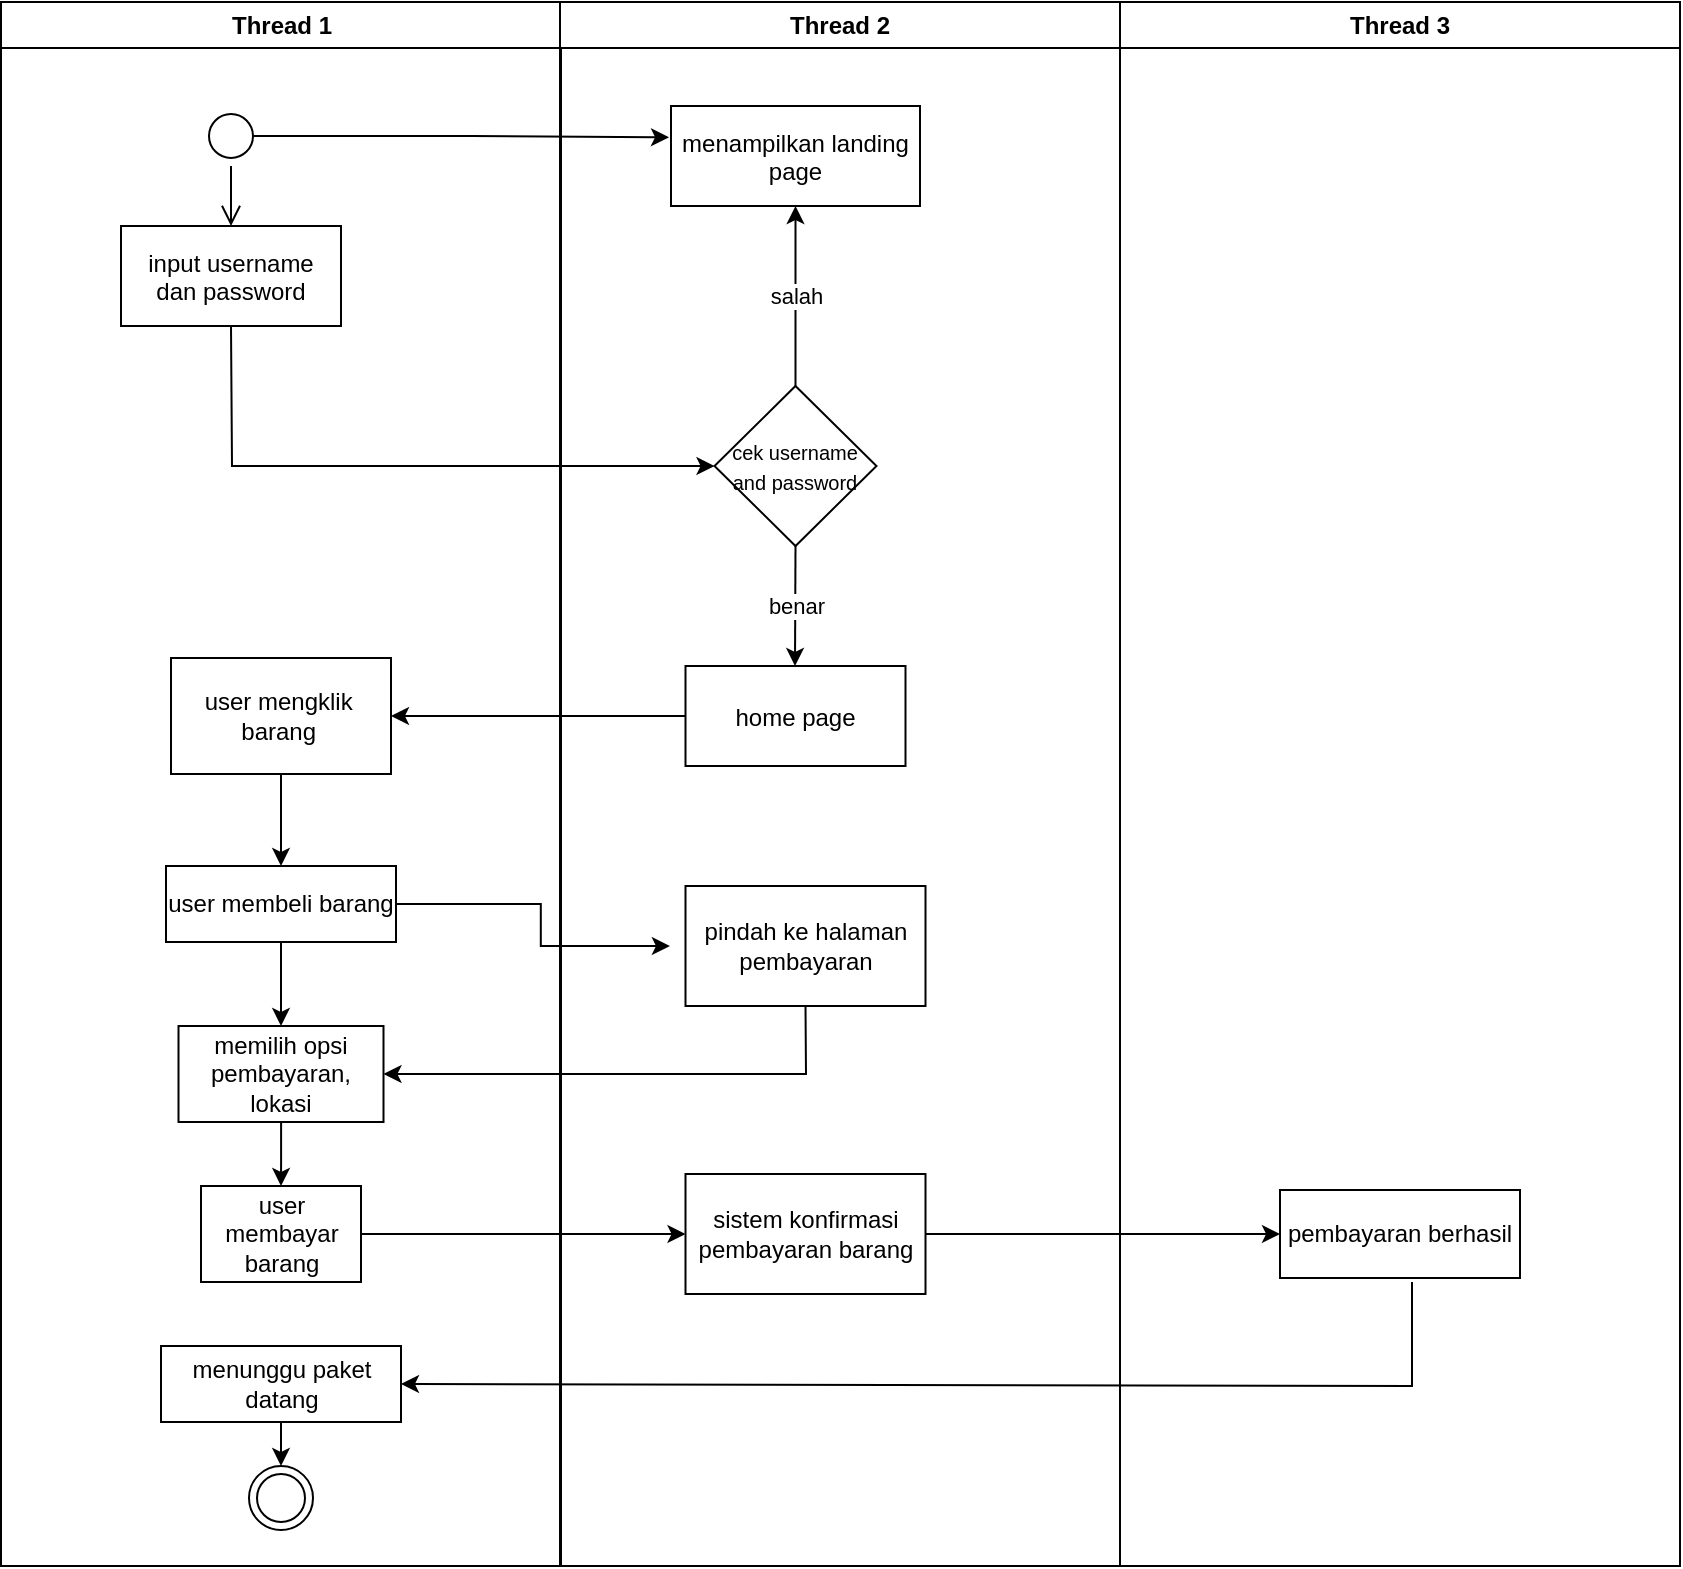 <mxfile version="24.7.7">
  <diagram name="Page-1" id="e7e014a7-5840-1c2e-5031-d8a46d1fe8dd">
    <mxGraphModel dx="1591" dy="857" grid="1" gridSize="10" guides="1" tooltips="1" connect="1" arrows="1" fold="1" page="1" pageScale="1" pageWidth="1169" pageHeight="826" background="none" math="0" shadow="0">
      <root>
        <mxCell id="0" />
        <mxCell id="1" parent="0" />
        <mxCell id="2" value="Thread 1" style="swimlane;whiteSpace=wrap" parent="1" vertex="1">
          <mxGeometry x="164.5" y="128" width="280" height="782" as="geometry" />
        </mxCell>
        <mxCell id="5" value="" style="ellipse;shape=startState;" parent="2" vertex="1">
          <mxGeometry x="100" y="52" width="30" height="30" as="geometry" />
        </mxCell>
        <mxCell id="6" value="" style="edgeStyle=elbowEdgeStyle;elbow=horizontal;verticalAlign=bottom;endArrow=open;endSize=8;endFill=1;rounded=0" parent="2" source="5" target="7" edge="1">
          <mxGeometry x="100" y="40" as="geometry">
            <mxPoint x="115" y="110" as="targetPoint" />
          </mxGeometry>
        </mxCell>
        <mxCell id="7" value="input username&#xa;dan password" style="" parent="2" vertex="1">
          <mxGeometry x="60" y="112" width="110" height="50" as="geometry" />
        </mxCell>
        <mxCell id="t7t6zWDUxTfeYxyZlF2c-57" value="user mengklik&amp;nbsp;&lt;div&gt;barang&amp;nbsp;&lt;/div&gt;" style="rounded=0;whiteSpace=wrap;html=1;" parent="2" vertex="1">
          <mxGeometry x="85" y="328" width="110" height="58" as="geometry" />
        </mxCell>
        <mxCell id="t7t6zWDUxTfeYxyZlF2c-69" style="edgeStyle=orthogonalEdgeStyle;rounded=0;orthogonalLoop=1;jettySize=auto;html=1;entryX=0.5;entryY=0;entryDx=0;entryDy=0;" parent="2" source="t7t6zWDUxTfeYxyZlF2c-58" target="t7t6zWDUxTfeYxyZlF2c-61" edge="1">
          <mxGeometry relative="1" as="geometry" />
        </mxCell>
        <mxCell id="t7t6zWDUxTfeYxyZlF2c-58" value="user membeli barang" style="rounded=0;whiteSpace=wrap;html=1;" parent="2" vertex="1">
          <mxGeometry x="82.5" y="432" width="115" height="38" as="geometry" />
        </mxCell>
        <mxCell id="t7t6zWDUxTfeYxyZlF2c-59" value="" style="endArrow=classic;html=1;rounded=0;exitX=0.5;exitY=1;exitDx=0;exitDy=0;entryX=0.5;entryY=0;entryDx=0;entryDy=0;" parent="2" source="t7t6zWDUxTfeYxyZlF2c-57" target="t7t6zWDUxTfeYxyZlF2c-58" edge="1">
          <mxGeometry width="50" height="50" relative="1" as="geometry">
            <mxPoint x="305.5" y="432" as="sourcePoint" />
            <mxPoint x="355.5" y="382" as="targetPoint" />
          </mxGeometry>
        </mxCell>
        <mxCell id="t7t6zWDUxTfeYxyZlF2c-73" style="edgeStyle=orthogonalEdgeStyle;rounded=0;orthogonalLoop=1;jettySize=auto;html=1;entryX=0.5;entryY=0;entryDx=0;entryDy=0;" parent="2" source="t7t6zWDUxTfeYxyZlF2c-61" target="t7t6zWDUxTfeYxyZlF2c-71" edge="1">
          <mxGeometry relative="1" as="geometry" />
        </mxCell>
        <mxCell id="t7t6zWDUxTfeYxyZlF2c-61" value="memilih opsi&lt;div&gt;pembayaran,&lt;/div&gt;&lt;div&gt;lokasi&lt;/div&gt;" style="rounded=0;whiteSpace=wrap;html=1;" parent="2" vertex="1">
          <mxGeometry x="88.75" y="512" width="102.5" height="48" as="geometry" />
        </mxCell>
        <mxCell id="t7t6zWDUxTfeYxyZlF2c-71" value="user membayar&lt;div&gt;barang&lt;/div&gt;" style="rounded=0;whiteSpace=wrap;html=1;" parent="2" vertex="1">
          <mxGeometry x="100" y="592" width="80" height="48" as="geometry" />
        </mxCell>
        <mxCell id="t7t6zWDUxTfeYxyZlF2c-89" style="edgeStyle=orthogonalEdgeStyle;rounded=0;orthogonalLoop=1;jettySize=auto;html=1;entryX=0.5;entryY=0;entryDx=0;entryDy=0;" parent="2" source="t7t6zWDUxTfeYxyZlF2c-81" target="t7t6zWDUxTfeYxyZlF2c-88" edge="1">
          <mxGeometry relative="1" as="geometry" />
        </mxCell>
        <mxCell id="t7t6zWDUxTfeYxyZlF2c-81" value="menunggu paket datang" style="rounded=0;whiteSpace=wrap;html=1;" parent="2" vertex="1">
          <mxGeometry x="80" y="672" width="120" height="38" as="geometry" />
        </mxCell>
        <mxCell id="t7t6zWDUxTfeYxyZlF2c-88" value="" style="ellipse;shape=doubleEllipse;whiteSpace=wrap;html=1;aspect=fixed;" parent="2" vertex="1">
          <mxGeometry x="124" y="732" width="32" height="32" as="geometry" />
        </mxCell>
        <mxCell id="3" value="Thread 2" style="swimlane;whiteSpace=wrap" parent="1" vertex="1">
          <mxGeometry x="444" y="128" width="280" height="782" as="geometry" />
        </mxCell>
        <mxCell id="t7t6zWDUxTfeYxyZlF2c-45" style="edgeStyle=orthogonalEdgeStyle;rounded=0;orthogonalLoop=1;jettySize=auto;html=1;exitX=0.75;exitY=1;exitDx=0;exitDy=0;" parent="3" source="15" edge="1">
          <mxGeometry relative="1" as="geometry">
            <mxPoint x="149.052" y="102" as="targetPoint" />
          </mxGeometry>
        </mxCell>
        <mxCell id="15" value="menampilkan landing&#xa;page" style="" parent="3" vertex="1">
          <mxGeometry x="55.5" y="52" width="124.5" height="50" as="geometry" />
        </mxCell>
        <mxCell id="18" value="home page" style="" parent="3" vertex="1">
          <mxGeometry x="62.75" y="332" width="110" height="50" as="geometry" />
        </mxCell>
        <mxCell id="t7t6zWDUxTfeYxyZlF2c-43" value="&lt;font style=&quot;font-size: 10px;&quot;&gt;cek username and password&lt;/font&gt;" style="rhombus;whiteSpace=wrap;html=1;" parent="3" vertex="1">
          <mxGeometry x="77.25" y="192" width="81" height="80" as="geometry" />
        </mxCell>
        <mxCell id="t7t6zWDUxTfeYxyZlF2c-49" value="" style="endArrow=classic;html=1;rounded=0;entryX=0.5;entryY=1;entryDx=0;entryDy=0;exitX=0.5;exitY=0;exitDx=0;exitDy=0;" parent="3" source="t7t6zWDUxTfeYxyZlF2c-43" target="15" edge="1">
          <mxGeometry relative="1" as="geometry">
            <mxPoint x="-14.5" y="252" as="sourcePoint" />
            <mxPoint x="85.5" y="252" as="targetPoint" />
          </mxGeometry>
        </mxCell>
        <mxCell id="t7t6zWDUxTfeYxyZlF2c-50" value="salah" style="edgeLabel;resizable=0;html=1;;align=center;verticalAlign=middle;" parent="t7t6zWDUxTfeYxyZlF2c-49" connectable="0" vertex="1">
          <mxGeometry relative="1" as="geometry" />
        </mxCell>
        <mxCell id="t7t6zWDUxTfeYxyZlF2c-52" value="" style="endArrow=classic;html=1;rounded=0;exitX=0.5;exitY=1;exitDx=0;exitDy=0;" parent="3" source="t7t6zWDUxTfeYxyZlF2c-43" edge="1">
          <mxGeometry relative="1" as="geometry">
            <mxPoint x="45.5" y="282" as="sourcePoint" />
            <mxPoint x="117.5" y="332" as="targetPoint" />
          </mxGeometry>
        </mxCell>
        <mxCell id="t7t6zWDUxTfeYxyZlF2c-53" value="benar" style="edgeLabel;resizable=0;html=1;;align=center;verticalAlign=middle;" parent="t7t6zWDUxTfeYxyZlF2c-52" connectable="0" vertex="1">
          <mxGeometry relative="1" as="geometry" />
        </mxCell>
        <mxCell id="t7t6zWDUxTfeYxyZlF2c-62" value="pindah ke halaman pembayaran" style="rounded=0;whiteSpace=wrap;html=1;" parent="3" vertex="1">
          <mxGeometry x="62.75" y="442" width="120" height="60" as="geometry" />
        </mxCell>
        <mxCell id="t7t6zWDUxTfeYxyZlF2c-76" value="sistem konfirmasi&lt;div&gt;pembayaran barang&lt;/div&gt;" style="rounded=0;whiteSpace=wrap;html=1;" parent="3" vertex="1">
          <mxGeometry x="62.75" y="586" width="120" height="60" as="geometry" />
        </mxCell>
        <mxCell id="4" value="Thread 3" style="swimlane;whiteSpace=wrap" parent="1" vertex="1">
          <mxGeometry x="724" y="128" width="280" height="782" as="geometry" />
        </mxCell>
        <mxCell id="t7t6zWDUxTfeYxyZlF2c-79" value="pembayaran berhasil" style="rounded=0;whiteSpace=wrap;html=1;" parent="4" vertex="1">
          <mxGeometry x="80" y="594" width="120" height="44" as="geometry" />
        </mxCell>
        <mxCell id="t7t6zWDUxTfeYxyZlF2c-41" value="" style="endArrow=classic;html=1;rounded=0;exitX=0.85;exitY=0.5;exitDx=0;exitDy=0;exitPerimeter=0;entryX=-0.008;entryY=0.313;entryDx=0;entryDy=0;entryPerimeter=0;" parent="1" source="5" target="15" edge="1">
          <mxGeometry width="50" height="50" relative="1" as="geometry">
            <mxPoint x="300" y="190" as="sourcePoint" />
            <mxPoint x="500" y="190" as="targetPoint" />
            <Array as="points">
              <mxPoint x="400" y="195" />
            </Array>
          </mxGeometry>
        </mxCell>
        <mxCell id="t7t6zWDUxTfeYxyZlF2c-44" value="" style="endArrow=classic;html=1;rounded=0;exitX=0.5;exitY=1;exitDx=0;exitDy=0;entryX=0;entryY=0.5;entryDx=0;entryDy=0;" parent="1" source="7" target="t7t6zWDUxTfeYxyZlF2c-43" edge="1">
          <mxGeometry width="50" height="50" relative="1" as="geometry">
            <mxPoint x="390" y="380" as="sourcePoint" />
            <mxPoint x="440" y="330" as="targetPoint" />
            <Array as="points">
              <mxPoint x="280" y="360" />
            </Array>
          </mxGeometry>
        </mxCell>
        <mxCell id="t7t6zWDUxTfeYxyZlF2c-56" value="" style="endArrow=classic;html=1;rounded=0;entryX=1;entryY=0.5;entryDx=0;entryDy=0;" parent="1" target="t7t6zWDUxTfeYxyZlF2c-57" edge="1">
          <mxGeometry width="50" height="50" relative="1" as="geometry">
            <mxPoint x="507" y="485" as="sourcePoint" />
            <mxPoint x="410" y="485" as="targetPoint" />
          </mxGeometry>
        </mxCell>
        <mxCell id="t7t6zWDUxTfeYxyZlF2c-63" style="edgeStyle=orthogonalEdgeStyle;rounded=0;orthogonalLoop=1;jettySize=auto;html=1;entryX=-0.065;entryY=0.5;entryDx=0;entryDy=0;entryPerimeter=0;" parent="1" source="t7t6zWDUxTfeYxyZlF2c-58" target="t7t6zWDUxTfeYxyZlF2c-62" edge="1">
          <mxGeometry relative="1" as="geometry" />
        </mxCell>
        <mxCell id="t7t6zWDUxTfeYxyZlF2c-68" value="" style="endArrow=classic;html=1;rounded=0;exitX=0.5;exitY=1;exitDx=0;exitDy=0;entryX=1;entryY=0.5;entryDx=0;entryDy=0;" parent="1" source="t7t6zWDUxTfeYxyZlF2c-62" target="t7t6zWDUxTfeYxyZlF2c-61" edge="1">
          <mxGeometry width="50" height="50" relative="1" as="geometry">
            <mxPoint x="430" y="660" as="sourcePoint" />
            <mxPoint x="480" y="610" as="targetPoint" />
            <Array as="points">
              <mxPoint x="567" y="664" />
            </Array>
          </mxGeometry>
        </mxCell>
        <mxCell id="t7t6zWDUxTfeYxyZlF2c-85" value="" style="endArrow=classic;html=1;rounded=0;entryX=1;entryY=0.5;entryDx=0;entryDy=0;exitX=0.55;exitY=1.045;exitDx=0;exitDy=0;exitPerimeter=0;" parent="1" source="t7t6zWDUxTfeYxyZlF2c-79" target="t7t6zWDUxTfeYxyZlF2c-81" edge="1">
          <mxGeometry width="50" height="50" relative="1" as="geometry">
            <mxPoint x="590" y="750" as="sourcePoint" />
            <mxPoint x="640" y="700" as="targetPoint" />
            <Array as="points">
              <mxPoint x="870" y="820" />
            </Array>
          </mxGeometry>
        </mxCell>
        <mxCell id="t7t6zWDUxTfeYxyZlF2c-86" value="" style="endArrow=classic;html=1;rounded=0;entryX=0;entryY=0.5;entryDx=0;entryDy=0;exitX=1;exitY=0.5;exitDx=0;exitDy=0;" parent="1" source="t7t6zWDUxTfeYxyZlF2c-76" target="t7t6zWDUxTfeYxyZlF2c-79" edge="1">
          <mxGeometry width="50" height="50" relative="1" as="geometry">
            <mxPoint x="590" y="750" as="sourcePoint" />
            <mxPoint x="640" y="700" as="targetPoint" />
          </mxGeometry>
        </mxCell>
        <mxCell id="t7t6zWDUxTfeYxyZlF2c-87" value="" style="endArrow=classic;html=1;rounded=0;exitX=1;exitY=0.5;exitDx=0;exitDy=0;entryX=0;entryY=0.5;entryDx=0;entryDy=0;" parent="1" source="t7t6zWDUxTfeYxyZlF2c-71" target="t7t6zWDUxTfeYxyZlF2c-76" edge="1">
          <mxGeometry width="50" height="50" relative="1" as="geometry">
            <mxPoint x="590" y="750" as="sourcePoint" />
            <mxPoint x="640" y="700" as="targetPoint" />
          </mxGeometry>
        </mxCell>
      </root>
    </mxGraphModel>
  </diagram>
</mxfile>
